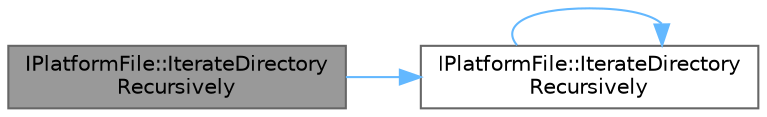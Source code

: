digraph "IPlatformFile::IterateDirectoryRecursively"
{
 // INTERACTIVE_SVG=YES
 // LATEX_PDF_SIZE
  bgcolor="transparent";
  edge [fontname=Helvetica,fontsize=10,labelfontname=Helvetica,labelfontsize=10];
  node [fontname=Helvetica,fontsize=10,shape=box,height=0.2,width=0.4];
  rankdir="LR";
  Node1 [id="Node000001",label="IPlatformFile::IterateDirectory\lRecursively",height=0.2,width=0.4,color="gray40", fillcolor="grey60", style="filled", fontcolor="black",tooltip="Call the Visit function of the visitor once for each file or directory in a directory tree."];
  Node1 -> Node2 [id="edge1_Node000001_Node000002",color="steelblue1",style="solid",tooltip=" "];
  Node2 [id="Node000002",label="IPlatformFile::IterateDirectory\lRecursively",height=0.2,width=0.4,color="grey40", fillcolor="white", style="filled",URL="$de/d1e/classIPlatformFile.html#ac719d37ac78d1fbefbd0959a13dbcc5a",tooltip="Call the Visit function of the visitor once for each file or directory in a directory tree."];
  Node2 -> Node2 [id="edge2_Node000002_Node000002",color="steelblue1",style="solid",tooltip=" "];
}

